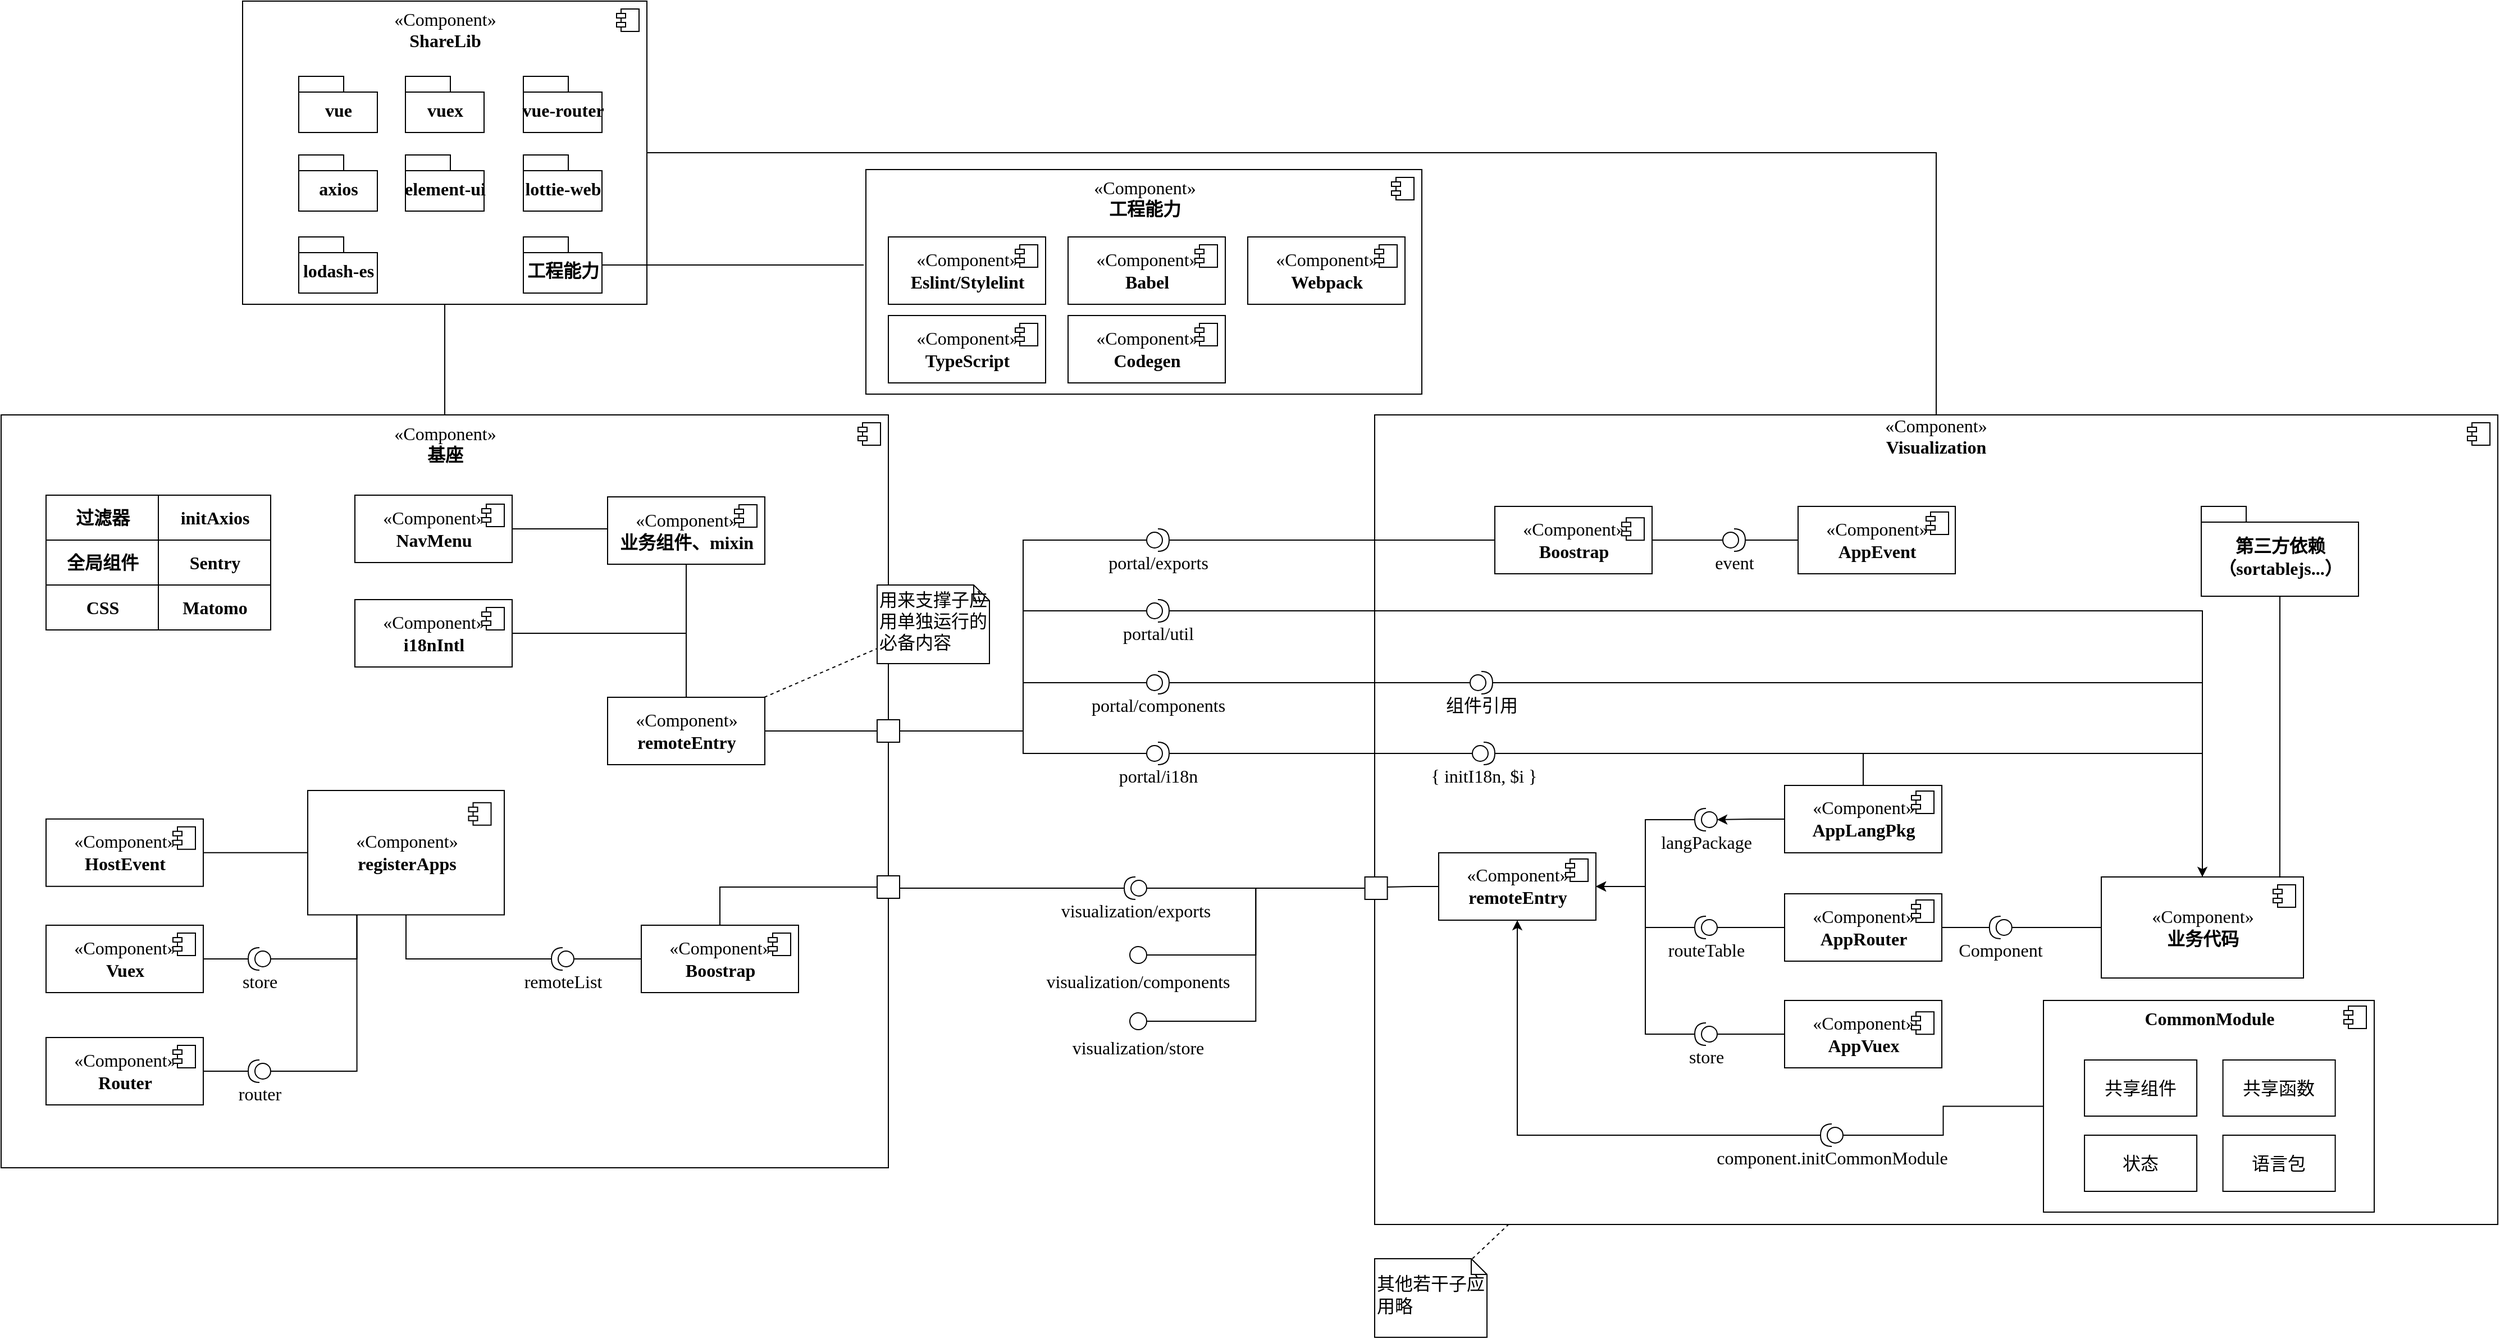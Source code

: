 <mxfile version="21.0.6" type="device"><diagram id="CX-kAmB0zcXmTXvZoOpx" name="组件图"><mxGraphModel dx="2065" dy="1940" grid="1" gridSize="10" guides="1" tooltips="1" connect="1" arrows="1" fold="1" page="1" pageScale="1" pageWidth="827" pageHeight="1169" math="0" shadow="0"><root><mxCell id="P0ja4m1GKOgg7Rop0Mvm-0"/><mxCell id="P0ja4m1GKOgg7Rop0Mvm-1" parent="P0ja4m1GKOgg7Rop0Mvm-0"/><mxCell id="P0ja4m1GKOgg7Rop0Mvm-221" style="edgeStyle=orthogonalEdgeStyle;rounded=0;orthogonalLoop=1;jettySize=auto;html=1;entryX=0;entryY=0.5;entryDx=0;entryDy=0;entryPerimeter=0;endArrow=none;endFill=0;fontSize=16;startArrow=none;fontFamily=PingFang SC;" parent="P0ja4m1GKOgg7Rop0Mvm-1" source="P0ja4m1GKOgg7Rop0Mvm-274" target="P0ja4m1GKOgg7Rop0Mvm-197" edge="1"><mxGeometry relative="1" as="geometry"><mxPoint x="369" y="350" as="sourcePoint"/></mxGeometry></mxCell><mxCell id="P0ja4m1GKOgg7Rop0Mvm-24" value="«Component»&lt;br style=&quot;font-size: 16px;&quot;&gt;&lt;b style=&quot;font-size: 16px;&quot;&gt;Visualization&lt;/b&gt;" style="align=center;overflow=fill;html=1;fontFamily=PingFang SC;fontSize=16;fontColor=#000000;strokeColor=#000000;fillColor=#ffffff;" parent="P0ja4m1GKOgg7Rop0Mvm-1" vertex="1"><mxGeometry x="473" y="-71.5" width="1000.043" height="721" as="geometry"/></mxCell><mxCell id="P0ja4m1GKOgg7Rop0Mvm-25" value="" style="shape=component;jettyWidth=8;jettyHeight=4;fontSize=16;fontFamily=PingFang SC;" parent="P0ja4m1GKOgg7Rop0Mvm-24" vertex="1"><mxGeometry x="1" width="20" height="20" relative="1" as="geometry"><mxPoint x="-27" y="7" as="offset"/></mxGeometry></mxCell><mxCell id="P0ja4m1GKOgg7Rop0Mvm-51" value="«Component»&lt;br style=&quot;font-size: 16px;&quot;&gt;&lt;b style=&quot;font-size: 16px;&quot;&gt;AppEvent&lt;/b&gt;" style="html=1;fontSize=16;fontFamily=PingFang SC;" parent="P0ja4m1GKOgg7Rop0Mvm-24" vertex="1"><mxGeometry x="377" y="81.49" width="140" height="60" as="geometry"/></mxCell><mxCell id="P0ja4m1GKOgg7Rop0Mvm-52" value="" style="shape=component;jettyWidth=8;jettyHeight=4;fontSize=16;fontFamily=PingFang SC;" parent="P0ja4m1GKOgg7Rop0Mvm-51" vertex="1"><mxGeometry x="1" width="20" height="20" relative="1" as="geometry"><mxPoint x="-26" y="5" as="offset"/></mxGeometry></mxCell><mxCell id="P0ja4m1GKOgg7Rop0Mvm-154" style="edgeStyle=orthogonalEdgeStyle;rounded=0;orthogonalLoop=1;jettySize=auto;html=1;endArrow=none;endFill=0;fontSize=16;fontFamily=PingFang SC;" parent="P0ja4m1GKOgg7Rop0Mvm-24" source="P0ja4m1GKOgg7Rop0Mvm-62" target="P0ja4m1GKOgg7Rop0Mvm-152" edge="1"><mxGeometry relative="1" as="geometry"/></mxCell><mxCell id="fyW6FbxkXhklxL_48_FK-2" style="edgeStyle=orthogonalEdgeStyle;rounded=0;orthogonalLoop=1;jettySize=auto;html=1;entryX=0;entryY=0.5;entryDx=0;entryDy=0;endArrow=none;endFill=0;fontSize=16;fontFamily=PingFang SC;" parent="P0ja4m1GKOgg7Rop0Mvm-24" source="fyW6FbxkXhklxL_48_FK-3" target="P0ja4m1GKOgg7Rop0Mvm-146" edge="1"><mxGeometry relative="1" as="geometry"/></mxCell><mxCell id="P0ja4m1GKOgg7Rop0Mvm-62" value="«Component»&lt;br style=&quot;font-size: 16px;&quot;&gt;&lt;b style=&quot;font-size: 16px;&quot;&gt;AppRouter&lt;/b&gt;" style="html=1;fontSize=16;fontFamily=PingFang SC;" parent="P0ja4m1GKOgg7Rop0Mvm-24" vertex="1"><mxGeometry x="365" y="426.496" width="140" height="60" as="geometry"/></mxCell><mxCell id="P0ja4m1GKOgg7Rop0Mvm-63" value="" style="shape=component;jettyWidth=8;jettyHeight=4;fontSize=16;fontFamily=PingFang SC;" parent="P0ja4m1GKOgg7Rop0Mvm-62" vertex="1"><mxGeometry x="1" width="20" height="20" relative="1" as="geometry"><mxPoint x="-27" y="5.551" as="offset"/></mxGeometry></mxCell><mxCell id="P0ja4m1GKOgg7Rop0Mvm-156" style="edgeStyle=orthogonalEdgeStyle;rounded=0;orthogonalLoop=1;jettySize=auto;html=1;entryX=0;entryY=0.5;entryDx=0;entryDy=0;entryPerimeter=0;endArrow=none;endFill=0;fontSize=16;fontFamily=PingFang SC;" parent="P0ja4m1GKOgg7Rop0Mvm-24" source="P0ja4m1GKOgg7Rop0Mvm-67" target="P0ja4m1GKOgg7Rop0Mvm-155" edge="1"><mxGeometry relative="1" as="geometry"/></mxCell><mxCell id="P0ja4m1GKOgg7Rop0Mvm-67" value="«Component»&lt;br style=&quot;font-size: 16px;&quot;&gt;&lt;b style=&quot;font-size: 16px;&quot;&gt;AppVuex&lt;/b&gt;" style="html=1;fontSize=16;fontFamily=PingFang SC;" parent="P0ja4m1GKOgg7Rop0Mvm-24" vertex="1"><mxGeometry x="365" y="521.495" width="140" height="60" as="geometry"/></mxCell><mxCell id="P0ja4m1GKOgg7Rop0Mvm-68" value="" style="shape=component;jettyWidth=8;jettyHeight=4;fontSize=16;fontFamily=PingFang SC;" parent="P0ja4m1GKOgg7Rop0Mvm-67" vertex="1"><mxGeometry x="1" width="20" height="20" relative="1" as="geometry"><mxPoint x="-27" y="10.17" as="offset"/></mxGeometry></mxCell><mxCell id="LH1Y_GJgRQEV2FbjIoKq-13" style="edgeStyle=orthogonalEdgeStyle;rounded=0;orthogonalLoop=1;jettySize=auto;html=1;entryX=0;entryY=0.5;entryDx=0;entryDy=0;entryPerimeter=0;" edge="1" parent="P0ja4m1GKOgg7Rop0Mvm-24" source="P0ja4m1GKOgg7Rop0Mvm-72" target="LH1Y_GJgRQEV2FbjIoKq-12"><mxGeometry relative="1" as="geometry"/></mxCell><mxCell id="P0ja4m1GKOgg7Rop0Mvm-72" value="«Component»&lt;br style=&quot;font-size: 16px;&quot;&gt;&lt;b style=&quot;font-size: 16px;&quot;&gt;AppLangPkg&lt;/b&gt;" style="html=1;fontSize=16;fontFamily=PingFang SC;" parent="P0ja4m1GKOgg7Rop0Mvm-24" vertex="1"><mxGeometry x="365" y="329.995" width="140" height="60" as="geometry"/></mxCell><mxCell id="P0ja4m1GKOgg7Rop0Mvm-73" value="" style="shape=component;jettyWidth=8;jettyHeight=4;fontSize=16;fontFamily=PingFang SC;" parent="P0ja4m1GKOgg7Rop0Mvm-72" vertex="1"><mxGeometry x="1" width="20" height="20" relative="1" as="geometry"><mxPoint x="-27" y="5" as="offset"/></mxGeometry></mxCell><mxCell id="P0ja4m1GKOgg7Rop0Mvm-183" style="edgeStyle=orthogonalEdgeStyle;rounded=0;orthogonalLoop=1;jettySize=auto;html=1;entryX=0;entryY=0.5;entryDx=0;entryDy=0;entryPerimeter=0;endArrow=none;endFill=0;exitX=1;exitY=0.5;exitDx=0;exitDy=0;fontSize=16;fontFamily=PingFang SC;" parent="P0ja4m1GKOgg7Rop0Mvm-24" source="uTpkXc_pbzOPR-OZeIzC-1" target="P0ja4m1GKOgg7Rop0Mvm-181" edge="1"><mxGeometry relative="1" as="geometry"><mxPoint x="11" y="280" as="sourcePoint"/></mxGeometry></mxCell><mxCell id="P0ja4m1GKOgg7Rop0Mvm-146" value="«Component»&lt;br style=&quot;font-size: 16px;&quot;&gt;&lt;b style=&quot;font-size: 16px;&quot;&gt;业务代码&lt;/b&gt;" style="html=1;fontSize=16;fontFamily=PingFang SC;" parent="P0ja4m1GKOgg7Rop0Mvm-24" vertex="1"><mxGeometry x="647" y="411.5" width="180" height="90" as="geometry"/></mxCell><mxCell id="P0ja4m1GKOgg7Rop0Mvm-147" value="" style="shape=component;jettyWidth=8;jettyHeight=4;fontSize=16;fontFamily=PingFang SC;" parent="P0ja4m1GKOgg7Rop0Mvm-146" vertex="1"><mxGeometry x="1" width="20" height="20" relative="1" as="geometry"><mxPoint x="-27" y="7" as="offset"/></mxGeometry></mxCell><mxCell id="P0ja4m1GKOgg7Rop0Mvm-153" style="edgeStyle=orthogonalEdgeStyle;rounded=0;orthogonalLoop=1;jettySize=auto;html=1;endArrow=none;endFill=0;fontSize=16;fontFamily=PingFang SC;" parent="P0ja4m1GKOgg7Rop0Mvm-24" source="P0ja4m1GKOgg7Rop0Mvm-152" target="P0ja4m1GKOgg7Rop0Mvm-318" edge="1"><mxGeometry relative="1" as="geometry"/></mxCell><mxCell id="P0ja4m1GKOgg7Rop0Mvm-152" value="routeTable" style="shape=providedRequiredInterface;html=1;verticalLabelPosition=bottom;direction=west;fontSize=16;fontFamily=PingFang SC;" parent="P0ja4m1GKOgg7Rop0Mvm-24" vertex="1"><mxGeometry x="285" y="446.5" width="20" height="20" as="geometry"/></mxCell><mxCell id="P0ja4m1GKOgg7Rop0Mvm-157" style="edgeStyle=orthogonalEdgeStyle;rounded=0;orthogonalLoop=1;jettySize=auto;html=1;entryX=1;entryY=0.5;entryDx=0;entryDy=0;endArrow=classic;endFill=1;exitX=1;exitY=0.5;exitDx=0;exitDy=0;exitPerimeter=0;fontSize=16;fontFamily=PingFang SC;" parent="P0ja4m1GKOgg7Rop0Mvm-24" source="P0ja4m1GKOgg7Rop0Mvm-155" target="P0ja4m1GKOgg7Rop0Mvm-318" edge="1"><mxGeometry relative="1" as="geometry"/></mxCell><mxCell id="P0ja4m1GKOgg7Rop0Mvm-155" value="store" style="shape=providedRequiredInterface;html=1;verticalLabelPosition=bottom;direction=west;fontSize=16;fontFamily=PingFang SC;" parent="P0ja4m1GKOgg7Rop0Mvm-24" vertex="1"><mxGeometry x="285" y="541.5" width="20" height="20" as="geometry"/></mxCell><mxCell id="P0ja4m1GKOgg7Rop0Mvm-161" style="edgeStyle=orthogonalEdgeStyle;rounded=0;orthogonalLoop=1;jettySize=auto;html=1;entryX=0.5;entryY=0;entryDx=0;entryDy=0;endArrow=none;endFill=0;fontSize=16;fontFamily=PingFang SC;" parent="P0ja4m1GKOgg7Rop0Mvm-24" source="P0ja4m1GKOgg7Rop0Mvm-180" target="P0ja4m1GKOgg7Rop0Mvm-146" edge="1"><mxGeometry relative="1" as="geometry"><mxPoint x="560" y="450" as="targetPoint"/><mxPoint x="620" y="300.98" as="sourcePoint"/></mxGeometry></mxCell><mxCell id="P0ja4m1GKOgg7Rop0Mvm-164" style="edgeStyle=orthogonalEdgeStyle;rounded=0;orthogonalLoop=1;jettySize=auto;html=1;entryX=0.883;entryY=0.007;entryDx=0;entryDy=0;entryPerimeter=0;endArrow=none;endFill=0;fontSize=16;fontFamily=PingFang SC;" parent="P0ja4m1GKOgg7Rop0Mvm-24" source="P0ja4m1GKOgg7Rop0Mvm-162" target="P0ja4m1GKOgg7Rop0Mvm-146" edge="1"><mxGeometry relative="1" as="geometry"/></mxCell><mxCell id="P0ja4m1GKOgg7Rop0Mvm-162" value="第三方依赖&lt;br style=&quot;font-size: 16px;&quot;&gt;（sortablejs...）" style="shape=folder;fontStyle=1;spacingTop=10;tabWidth=40;tabHeight=14;tabPosition=left;html=1;fontSize=16;fontFamily=PingFang SC;" parent="P0ja4m1GKOgg7Rop0Mvm-24" vertex="1"><mxGeometry x="736" y="81.49" width="140" height="80" as="geometry"/></mxCell><mxCell id="P0ja4m1GKOgg7Rop0Mvm-168" style="edgeStyle=orthogonalEdgeStyle;rounded=0;orthogonalLoop=1;jettySize=auto;html=1;endArrow=none;endFill=0;fontSize=16;fontFamily=PingFang SC;" parent="P0ja4m1GKOgg7Rop0Mvm-24" source="P0ja4m1GKOgg7Rop0Mvm-165" target="P0ja4m1GKOgg7Rop0Mvm-146" edge="1"><mxGeometry relative="1" as="geometry"/></mxCell><mxCell id="P0ja4m1GKOgg7Rop0Mvm-165" value="组件引用" style="shape=providedRequiredInterface;html=1;verticalLabelPosition=bottom;fontSize=16;fontFamily=PingFang SC;" parent="P0ja4m1GKOgg7Rop0Mvm-24" vertex="1"><mxGeometry x="85" y="228.5" width="20" height="20" as="geometry"/></mxCell><mxCell id="P0ja4m1GKOgg7Rop0Mvm-186" value="" style="edgeStyle=orthogonalEdgeStyle;rounded=0;orthogonalLoop=1;jettySize=auto;html=1;endArrow=none;endFill=0;fontSize=16;fontFamily=PingFang SC;" parent="P0ja4m1GKOgg7Rop0Mvm-24" source="P0ja4m1GKOgg7Rop0Mvm-180" target="P0ja4m1GKOgg7Rop0Mvm-72" edge="1"><mxGeometry relative="1" as="geometry"/></mxCell><mxCell id="P0ja4m1GKOgg7Rop0Mvm-180" value="{ initI18n, $i }" style="shape=providedRequiredInterface;html=1;verticalLabelPosition=bottom;fontSize=16;fontFamily=PingFang SC;" parent="P0ja4m1GKOgg7Rop0Mvm-24" vertex="1"><mxGeometry x="87" y="291.5" width="20" height="20" as="geometry"/></mxCell><mxCell id="P0ja4m1GKOgg7Rop0Mvm-184" value="" style="edgeStyle=orthogonalEdgeStyle;rounded=0;orthogonalLoop=1;jettySize=auto;html=1;endArrow=none;endFill=0;fontSize=16;fontFamily=PingFang SC;" parent="P0ja4m1GKOgg7Rop0Mvm-24" source="P0ja4m1GKOgg7Rop0Mvm-181" target="P0ja4m1GKOgg7Rop0Mvm-51" edge="1"><mxGeometry relative="1" as="geometry"/></mxCell><mxCell id="P0ja4m1GKOgg7Rop0Mvm-181" value="event" style="shape=providedRequiredInterface;html=1;verticalLabelPosition=bottom;fontSize=16;fontFamily=PingFang SC;" parent="P0ja4m1GKOgg7Rop0Mvm-24" vertex="1"><mxGeometry x="310" y="101.49" width="20" height="20" as="geometry"/></mxCell><mxCell id="P0ja4m1GKOgg7Rop0Mvm-274" value="" style="strokeColor=inherit;fillColor=inherit;gradientColor=inherit;shape=rect;points=[[0,0.5,0]];html=1;resizable=1;align=right;verticalAlign=bottom;labelPosition=left;verticalLabelPosition=top;labelBackgroundColor=none;fontSize=16;paart=1;fontFamily=PingFang SC;" parent="P0ja4m1GKOgg7Rop0Mvm-24" vertex="1"><mxGeometry x="-8.696" y="411.5" width="20" height="20" as="geometry"/></mxCell><mxCell id="P0ja4m1GKOgg7Rop0Mvm-322" style="edgeStyle=orthogonalEdgeStyle;rounded=0;orthogonalLoop=1;jettySize=auto;html=1;entryX=0.985;entryY=0.45;entryDx=0;entryDy=0;entryPerimeter=0;endArrow=none;endFill=0;fontSize=16;fontFamily=PingFang SC;" parent="P0ja4m1GKOgg7Rop0Mvm-24" source="P0ja4m1GKOgg7Rop0Mvm-318" target="P0ja4m1GKOgg7Rop0Mvm-274" edge="1"><mxGeometry relative="1" as="geometry"><mxPoint x="80" y="532" as="targetPoint"/></mxGeometry></mxCell><mxCell id="P0ja4m1GKOgg7Rop0Mvm-318" value="«Component»&lt;br style=&quot;font-size: 16px;&quot;&gt;&lt;b&gt;remoteEntry&lt;/b&gt;" style="html=1;fontSize=16;fontFamily=PingFang SC;" parent="P0ja4m1GKOgg7Rop0Mvm-24" vertex="1"><mxGeometry x="57" y="389.996" width="140" height="60" as="geometry"/></mxCell><mxCell id="P0ja4m1GKOgg7Rop0Mvm-319" value="" style="shape=component;jettyWidth=8;jettyHeight=4;fontSize=16;fontFamily=PingFang SC;" parent="P0ja4m1GKOgg7Rop0Mvm-318" vertex="1"><mxGeometry x="1" width="20" height="20" relative="1" as="geometry"><mxPoint x="-27" y="5.551" as="offset"/></mxGeometry></mxCell><mxCell id="P0ja4m1GKOgg7Rop0Mvm-336" value="&lt;b style=&quot;font-size: 16px;&quot;&gt;CommonModule&lt;/b&gt;" style="html=1;fontSize=16;fontFamily=PingFang SC;verticalAlign=top;" parent="P0ja4m1GKOgg7Rop0Mvm-24" vertex="1"><mxGeometry x="595.5" y="521.49" width="294.5" height="188.51" as="geometry"/></mxCell><mxCell id="P0ja4m1GKOgg7Rop0Mvm-337" value="" style="shape=component;jettyWidth=8;jettyHeight=4;fontSize=16;fontFamily=PingFang SC;" parent="P0ja4m1GKOgg7Rop0Mvm-336" vertex="1"><mxGeometry x="1" width="20" height="20" relative="1" as="geometry"><mxPoint x="-27" y="5" as="offset"/></mxGeometry></mxCell><mxCell id="LH1Y_GJgRQEV2FbjIoKq-17" value="共享组件" style="rounded=0;whiteSpace=wrap;html=1;fontSize=16;fontFamily=PingFang SC;" vertex="1" parent="P0ja4m1GKOgg7Rop0Mvm-336"><mxGeometry x="36.537" y="53.01" width="100" height="50" as="geometry"/></mxCell><mxCell id="LH1Y_GJgRQEV2FbjIoKq-18" value="共享函数" style="rounded=0;whiteSpace=wrap;html=1;fontSize=16;fontFamily=PingFang SC;" vertex="1" parent="P0ja4m1GKOgg7Rop0Mvm-336"><mxGeometry x="159.796" y="53.01" width="100" height="50" as="geometry"/></mxCell><mxCell id="LH1Y_GJgRQEV2FbjIoKq-19" value="语言包" style="rounded=0;whiteSpace=wrap;html=1;fontSize=16;fontFamily=PingFang SC;" vertex="1" parent="P0ja4m1GKOgg7Rop0Mvm-336"><mxGeometry x="159.796" y="120.01" width="100" height="50" as="geometry"/></mxCell><mxCell id="LH1Y_GJgRQEV2FbjIoKq-20" value="状态" style="rounded=0;whiteSpace=wrap;html=1;fontSize=16;fontFamily=PingFang SC;" vertex="1" parent="P0ja4m1GKOgg7Rop0Mvm-336"><mxGeometry x="36.537" y="120.01" width="100" height="50" as="geometry"/></mxCell><mxCell id="LH1Y_GJgRQEV2FbjIoKq-3" style="edgeStyle=orthogonalEdgeStyle;rounded=0;orthogonalLoop=1;jettySize=auto;html=1;endArrow=classic;endFill=1;" edge="1" parent="P0ja4m1GKOgg7Rop0Mvm-24" source="P0ja4m1GKOgg7Rop0Mvm-339" target="P0ja4m1GKOgg7Rop0Mvm-318"><mxGeometry relative="1" as="geometry"/></mxCell><mxCell id="P0ja4m1GKOgg7Rop0Mvm-339" value="component.initCommonModule" style="shape=providedRequiredInterface;html=1;verticalLabelPosition=bottom;direction=west;fontSize=16;fontFamily=PingFang SC;" parent="P0ja4m1GKOgg7Rop0Mvm-24" vertex="1"><mxGeometry x="397" y="631.49" width="20" height="20" as="geometry"/></mxCell><mxCell id="P0ja4m1GKOgg7Rop0Mvm-340" style="edgeStyle=orthogonalEdgeStyle;rounded=0;orthogonalLoop=1;jettySize=auto;html=1;entryX=0;entryY=0.5;entryDx=0;entryDy=0;endArrow=none;endFill=0;exitX=0;exitY=0.5;exitDx=0;exitDy=0;entryPerimeter=0;fontSize=16;fontFamily=PingFang SC;" parent="P0ja4m1GKOgg7Rop0Mvm-24" source="P0ja4m1GKOgg7Rop0Mvm-336" target="P0ja4m1GKOgg7Rop0Mvm-339" edge="1"><mxGeometry relative="1" as="geometry"><mxPoint x="1127" y="544.505" as="sourcePoint"/><mxPoint x="1047" y="891.9" as="targetPoint"/></mxGeometry></mxCell><mxCell id="uTpkXc_pbzOPR-OZeIzC-1" value="«Component»&lt;br style=&quot;font-size: 16px;&quot;&gt;&lt;b style=&quot;font-size: 16px;&quot;&gt;Boostrap&lt;/b&gt;" style="html=1;fontSize=16;fontFamily=PingFang SC;" parent="P0ja4m1GKOgg7Rop0Mvm-24" vertex="1"><mxGeometry x="107" y="81.495" width="140" height="60" as="geometry"/></mxCell><mxCell id="uTpkXc_pbzOPR-OZeIzC-2" value="" style="shape=component;jettyWidth=8;jettyHeight=4;fontSize=16;fontFamily=PingFang SC;" parent="uTpkXc_pbzOPR-OZeIzC-1" vertex="1"><mxGeometry x="1" width="20" height="20" relative="1" as="geometry"><mxPoint x="-27" y="10.17" as="offset"/></mxGeometry></mxCell><mxCell id="fyW6FbxkXhklxL_48_FK-5" style="edgeStyle=orthogonalEdgeStyle;rounded=0;orthogonalLoop=1;jettySize=auto;html=1;endArrow=none;endFill=0;fontSize=16;fontFamily=PingFang SC;" parent="P0ja4m1GKOgg7Rop0Mvm-24" source="fyW6FbxkXhklxL_48_FK-3" target="P0ja4m1GKOgg7Rop0Mvm-62" edge="1"><mxGeometry relative="1" as="geometry"/></mxCell><mxCell id="fyW6FbxkXhklxL_48_FK-3" value="Component" style="shape=providedRequiredInterface;html=1;verticalLabelPosition=bottom;direction=west;fontSize=16;fontFamily=PingFang SC;" parent="P0ja4m1GKOgg7Rop0Mvm-24" vertex="1"><mxGeometry x="547.38" y="446.5" width="20" height="20" as="geometry"/></mxCell><mxCell id="LH1Y_GJgRQEV2FbjIoKq-16" style="edgeStyle=orthogonalEdgeStyle;rounded=0;orthogonalLoop=1;jettySize=auto;html=1;entryX=1;entryY=0.5;entryDx=0;entryDy=0;" edge="1" parent="P0ja4m1GKOgg7Rop0Mvm-24" source="LH1Y_GJgRQEV2FbjIoKq-12" target="P0ja4m1GKOgg7Rop0Mvm-318"><mxGeometry relative="1" as="geometry"/></mxCell><mxCell id="LH1Y_GJgRQEV2FbjIoKq-12" value="langPackage" style="shape=providedRequiredInterface;html=1;verticalLabelPosition=bottom;direction=west;fontSize=16;fontFamily=PingFang SC;" vertex="1" parent="P0ja4m1GKOgg7Rop0Mvm-24"><mxGeometry x="285" y="350.5" width="20" height="20" as="geometry"/></mxCell><mxCell id="P0ja4m1GKOgg7Rop0Mvm-138" style="edgeStyle=orthogonalEdgeStyle;rounded=0;orthogonalLoop=1;jettySize=auto;html=1;entryX=0;entryY=0.5;entryDx=0;entryDy=0;entryPerimeter=0;endArrow=none;endFill=0;fontSize=16;startArrow=none;fontFamily=PingFang SC;" parent="P0ja4m1GKOgg7Rop0Mvm-1" source="P0ja4m1GKOgg7Rop0Mvm-215" target="P0ja4m1GKOgg7Rop0Mvm-137" edge="1"><mxGeometry relative="1" as="geometry"><mxPoint x="130.0" y="209.5" as="sourcePoint"/></mxGeometry></mxCell><mxCell id="P0ja4m1GKOgg7Rop0Mvm-132" value="«Component»&lt;br style=&quot;font-size: 16px;&quot;&gt;&lt;b style=&quot;font-size: 16px;&quot;&gt;基座&lt;/b&gt;" style="html=1;verticalAlign=top;fontSize=16;fontFamily=PingFang SC;" parent="P0ja4m1GKOgg7Rop0Mvm-1" vertex="1"><mxGeometry x="-750" y="-71.5" width="790.004" height="670.5" as="geometry"/></mxCell><mxCell id="P0ja4m1GKOgg7Rop0Mvm-133" value="" style="shape=component;jettyWidth=8;jettyHeight=4;fontSize=16;fontFamily=PingFang SC;" parent="P0ja4m1GKOgg7Rop0Mvm-132" vertex="1"><mxGeometry x="1" width="20" height="20" relative="1" as="geometry"><mxPoint x="-27" y="7" as="offset"/></mxGeometry></mxCell><mxCell id="_i9oU_zUnFVyXfJFAMEZ-109" style="edgeStyle=orthogonalEdgeStyle;rounded=0;orthogonalLoop=1;jettySize=auto;html=1;endArrow=none;endFill=0;entryX=0.5;entryY=0;entryDx=0;entryDy=0;fontSize=16;fontFamily=PingFang SC;" parent="P0ja4m1GKOgg7Rop0Mvm-132" source="P0ja4m1GKOgg7Rop0Mvm-200" target="_i9oU_zUnFVyXfJFAMEZ-81" edge="1"><mxGeometry relative="1" as="geometry"/></mxCell><mxCell id="P0ja4m1GKOgg7Rop0Mvm-200" value="«Component»&lt;br style=&quot;font-size: 16px;&quot;&gt;&lt;b style=&quot;font-size: 16px;&quot;&gt;i18nIntl&lt;/b&gt;" style="html=1;fontFamily=PingFang SC;fontSize=16;fontColor=#000000;align=center;strokeColor=#000000;fillColor=#ffffff;" parent="P0ja4m1GKOgg7Rop0Mvm-132" vertex="1"><mxGeometry x="315" y="164.5" width="140" height="60" as="geometry"/></mxCell><mxCell id="_i9oU_zUnFVyXfJFAMEZ-110" style="edgeStyle=orthogonalEdgeStyle;rounded=0;orthogonalLoop=1;jettySize=auto;html=1;endArrow=none;endFill=0;entryX=0.5;entryY=0;entryDx=0;entryDy=0;fontSize=16;fontFamily=PingFang SC;" parent="P0ja4m1GKOgg7Rop0Mvm-132" source="P0ja4m1GKOgg7Rop0Mvm-202" target="_i9oU_zUnFVyXfJFAMEZ-81" edge="1"><mxGeometry relative="1" as="geometry"/></mxCell><mxCell id="P0ja4m1GKOgg7Rop0Mvm-215" value="" style="strokeColor=inherit;fillColor=inherit;gradientColor=inherit;shape=rect;points=[[0,0.5,0]];html=1;resizable=1;align=right;verticalAlign=bottom;labelPosition=left;verticalLabelPosition=top;labelBackgroundColor=none;fontSize=16;paart=1;fontFamily=PingFang SC;" parent="P0ja4m1GKOgg7Rop0Mvm-132" vertex="1"><mxGeometry x="780.004" y="271.5" width="20" height="20" as="geometry"/></mxCell><mxCell id="_i9oU_zUnFVyXfJFAMEZ-81" value="«Component»&lt;br style=&quot;font-size: 16px;&quot;&gt;&lt;b style=&quot;font-size: 16px;&quot;&gt;remoteEntry&lt;/b&gt;" style="html=1;fontSize=16;fontFamily=PingFang SC;" parent="P0ja4m1GKOgg7Rop0Mvm-132" vertex="1"><mxGeometry x="540" y="251.5" width="140" height="60" as="geometry"/></mxCell><mxCell id="_i9oU_zUnFVyXfJFAMEZ-85" style="edgeStyle=orthogonalEdgeStyle;rounded=0;orthogonalLoop=1;jettySize=auto;html=1;endArrow=none;endFill=0;fontSize=16;fontFamily=PingFang SC;" parent="P0ja4m1GKOgg7Rop0Mvm-132" source="_i9oU_zUnFVyXfJFAMEZ-81" target="P0ja4m1GKOgg7Rop0Mvm-215" edge="1"><mxGeometry relative="1" as="geometry"><mxPoint x="-70" y="210" as="sourcePoint"/><mxPoint x="710" y="281.5" as="targetPoint"/></mxGeometry></mxCell><mxCell id="uTpkXc_pbzOPR-OZeIzC-23" value="" style="shape=component;jettyWidth=8;jettyHeight=4;fontSize=16;fontFamily=PingFang SC;" parent="P0ja4m1GKOgg7Rop0Mvm-132" vertex="1"><mxGeometry x="428" y="171.5" width="20" height="20" as="geometry"><mxPoint x="-27" y="7" as="offset"/></mxGeometry></mxCell><mxCell id="uTpkXc_pbzOPR-OZeIzC-28" style="edgeStyle=orthogonalEdgeStyle;rounded=0;orthogonalLoop=1;jettySize=auto;html=1;endArrow=none;endFill=0;fontSize=16;fontFamily=PingFang SC;" parent="P0ja4m1GKOgg7Rop0Mvm-132" source="uTpkXc_pbzOPR-OZeIzC-26" target="_i9oU_zUnFVyXfJFAMEZ-81" edge="1"><mxGeometry relative="1" as="geometry"/></mxCell><mxCell id="uTpkXc_pbzOPR-OZeIzC-26" value="«Component»&lt;br style=&quot;font-size: 16px;&quot;&gt;&lt;b style=&quot;font-size: 16px;&quot;&gt;业务组件、mixin&lt;/b&gt;" style="html=1;verticalAlign=middle;fontSize=16;fontFamily=PingFang SC;" parent="P0ja4m1GKOgg7Rop0Mvm-132" vertex="1"><mxGeometry x="540" y="73" width="140" height="60" as="geometry"/></mxCell><mxCell id="uTpkXc_pbzOPR-OZeIzC-27" value="" style="shape=component;jettyWidth=8;jettyHeight=4;fontSize=16;fontFamily=PingFang SC;" parent="uTpkXc_pbzOPR-OZeIzC-26" vertex="1"><mxGeometry x="1" width="20" height="20" relative="1" as="geometry"><mxPoint x="-27" y="7" as="offset"/></mxGeometry></mxCell><mxCell id="nSzVaqNJ8Q3Y4NfpalM6-5" value="" style="group;fontFamily=PingFang SC;fontSize=16;" parent="P0ja4m1GKOgg7Rop0Mvm-132" vertex="1" connectable="0"><mxGeometry x="315" y="71.5" width="140" height="60" as="geometry"/></mxCell><mxCell id="P0ja4m1GKOgg7Rop0Mvm-202" value="«Component»&lt;br style=&quot;font-size: 16px;&quot;&gt;&lt;b style=&quot;font-size: 16px;&quot;&gt;NavMenu&lt;/b&gt;" style="html=1;fontSize=16;fontFamily=PingFang SC;" parent="nSzVaqNJ8Q3Y4NfpalM6-5" vertex="1"><mxGeometry width="140" height="60" as="geometry"/></mxCell><mxCell id="uTpkXc_pbzOPR-OZeIzC-22" value="" style="shape=component;jettyWidth=8;jettyHeight=4;fontSize=16;fontFamily=PingFang SC;" parent="nSzVaqNJ8Q3Y4NfpalM6-5" vertex="1"><mxGeometry x="113" y="8" width="20" height="20" as="geometry"><mxPoint x="-27" y="7" as="offset"/></mxGeometry></mxCell><mxCell id="P0ja4m1GKOgg7Rop0Mvm-220" style="edgeStyle=orthogonalEdgeStyle;rounded=0;orthogonalLoop=1;jettySize=auto;html=1;endArrow=none;endFill=0;fontSize=16;fontFamily=PingFang SC;" parent="P0ja4m1GKOgg7Rop0Mvm-132" source="_i9oU_zUnFVyXfJFAMEZ-26" target="P0ja4m1GKOgg7Rop0Mvm-218" edge="1"><mxGeometry relative="1" as="geometry"/></mxCell><mxCell id="nSzVaqNJ8Q3Y4NfpalM6-7" style="edgeStyle=orthogonalEdgeStyle;rounded=0;orthogonalLoop=1;jettySize=auto;html=1;entryX=0;entryY=0.5;entryDx=0;entryDy=0;endArrow=none;endFill=0;fontFamily=PingFang SC;fontSize=16;" parent="P0ja4m1GKOgg7Rop0Mvm-132" source="P0ja4m1GKOgg7Rop0Mvm-326" target="P0ja4m1GKOgg7Rop0Mvm-218" edge="1"><mxGeometry relative="1" as="geometry"/></mxCell><mxCell id="P0ja4m1GKOgg7Rop0Mvm-326" value="«Component»&lt;br style=&quot;font-size: 16px;&quot;&gt;&lt;b style=&quot;font-size: 16px;&quot;&gt;HostEvent&lt;/b&gt;" style="html=1;fontSize=16;fontFamily=PingFang SC;" parent="P0ja4m1GKOgg7Rop0Mvm-132" vertex="1"><mxGeometry x="40" y="359.88" width="140" height="60" as="geometry"/></mxCell><mxCell id="P0ja4m1GKOgg7Rop0Mvm-327" value="" style="shape=component;jettyWidth=8;jettyHeight=4;fontSize=16;fontFamily=PingFang SC;" parent="P0ja4m1GKOgg7Rop0Mvm-326" vertex="1"><mxGeometry x="1" width="20" height="20" relative="1" as="geometry"><mxPoint x="-27" y="7" as="offset"/></mxGeometry></mxCell><mxCell id="_i9oU_zUnFVyXfJFAMEZ-7" style="edgeStyle=orthogonalEdgeStyle;rounded=0;orthogonalLoop=1;jettySize=auto;html=1;endArrow=none;endFill=0;fontSize=16;entryX=0;entryY=0.5;entryDx=0;entryDy=0;entryPerimeter=0;exitX=0.25;exitY=1;exitDx=0;exitDy=0;fontFamily=PingFang SC;" parent="P0ja4m1GKOgg7Rop0Mvm-132" source="P0ja4m1GKOgg7Rop0Mvm-218" target="_i9oU_zUnFVyXfJFAMEZ-6" edge="1"><mxGeometry relative="1" as="geometry"><mxPoint x="-260" y="383" as="sourcePoint"/><mxPoint x="-440" y="403" as="targetPoint"/></mxGeometry></mxCell><mxCell id="_i9oU_zUnFVyXfJFAMEZ-20" value="«Component»&lt;br style=&quot;font-size: 16px;&quot;&gt;&lt;b style=&quot;font-size: 16px;&quot;&gt;Boostrap&lt;/b&gt;" style="html=1;fontSize=16;fontFamily=PingFang SC;" parent="P0ja4m1GKOgg7Rop0Mvm-132" vertex="1"><mxGeometry x="570" y="454.5" width="140" height="60" as="geometry"/></mxCell><mxCell id="_i9oU_zUnFVyXfJFAMEZ-21" value="" style="shape=component;jettyWidth=8;jettyHeight=4;fontSize=16;fontFamily=PingFang SC;" parent="_i9oU_zUnFVyXfJFAMEZ-20" vertex="1"><mxGeometry x="1" width="20" height="20" relative="1" as="geometry"><mxPoint x="-27" y="7" as="offset"/></mxGeometry></mxCell><mxCell id="_i9oU_zUnFVyXfJFAMEZ-26" value="remoteList" style="shape=providedRequiredInterface;html=1;verticalLabelPosition=bottom;direction=west;fontSize=16;fontFamily=PingFang SC;" parent="P0ja4m1GKOgg7Rop0Mvm-132" vertex="1"><mxGeometry x="490" y="474.5" width="20" height="20" as="geometry"/></mxCell><mxCell id="_i9oU_zUnFVyXfJFAMEZ-27" style="edgeStyle=orthogonalEdgeStyle;rounded=0;orthogonalLoop=1;jettySize=auto;html=1;endArrow=none;endFill=0;fontSize=16;fontFamily=PingFang SC;" parent="P0ja4m1GKOgg7Rop0Mvm-132" source="_i9oU_zUnFVyXfJFAMEZ-20" target="_i9oU_zUnFVyXfJFAMEZ-26" edge="1"><mxGeometry relative="1" as="geometry"><mxPoint x="-210" y="413" as="sourcePoint"/><mxPoint x="-295" y="413" as="targetPoint"/></mxGeometry></mxCell><mxCell id="nSzVaqNJ8Q3Y4NfpalM6-6" value="" style="group;fontFamily=PingFang SC;fontSize=16;" parent="P0ja4m1GKOgg7Rop0Mvm-132" vertex="1" connectable="0"><mxGeometry x="273" y="334.5" width="175" height="110.75" as="geometry"/></mxCell><mxCell id="P0ja4m1GKOgg7Rop0Mvm-218" value="«Component»&lt;br style=&quot;font-size: 16px;&quot;&gt;&lt;b&gt;registerApps&lt;/b&gt;" style="html=1;fontSize=16;fontFamily=PingFang SC;" parent="nSzVaqNJ8Q3Y4NfpalM6-6" vertex="1"><mxGeometry width="175" height="110.75" as="geometry"/></mxCell><mxCell id="uTpkXc_pbzOPR-OZeIzC-21" value="" style="shape=component;jettyWidth=8;jettyHeight=4;fontSize=16;fontFamily=PingFang SC;" parent="nSzVaqNJ8Q3Y4NfpalM6-6" vertex="1"><mxGeometry x="143.25" y="10.92" width="20" height="20" as="geometry"><mxPoint x="-27" y="7" as="offset"/></mxGeometry></mxCell><mxCell id="_i9oU_zUnFVyXfJFAMEZ-86" value="" style="group;fontSize=16;fontFamily=PingFang SC;" parent="P0ja4m1GKOgg7Rop0Mvm-132" vertex="1" connectable="0"><mxGeometry x="40" y="454.5" width="200" height="60" as="geometry"/></mxCell><mxCell id="_i9oU_zUnFVyXfJFAMEZ-69" value="«Component»&lt;br style=&quot;font-size: 16px;&quot;&gt;&lt;b style=&quot;font-size: 16px;&quot;&gt;Vuex&lt;/b&gt;" style="html=1;fontSize=16;fontFamily=PingFang SC;" parent="_i9oU_zUnFVyXfJFAMEZ-86" vertex="1"><mxGeometry width="140" height="60" as="geometry"/></mxCell><mxCell id="_i9oU_zUnFVyXfJFAMEZ-70" value="" style="shape=component;jettyWidth=8;jettyHeight=4;fontSize=16;fontFamily=PingFang SC;" parent="_i9oU_zUnFVyXfJFAMEZ-69" vertex="1"><mxGeometry x="1" width="20" height="20" relative="1" as="geometry"><mxPoint x="-27" y="7" as="offset"/></mxGeometry></mxCell><mxCell id="_i9oU_zUnFVyXfJFAMEZ-72" value="store" style="shape=providedRequiredInterface;html=1;verticalLabelPosition=bottom;direction=west;fontSize=16;fontFamily=PingFang SC;" parent="_i9oU_zUnFVyXfJFAMEZ-86" vertex="1"><mxGeometry x="180" y="20" width="20" height="20" as="geometry"/></mxCell><mxCell id="_i9oU_zUnFVyXfJFAMEZ-71" style="edgeStyle=orthogonalEdgeStyle;rounded=0;orthogonalLoop=1;jettySize=auto;html=1;entryX=1;entryY=0.5;entryDx=0;entryDy=0;endArrow=none;endFill=0;fontSize=16;fontFamily=PingFang SC;" parent="_i9oU_zUnFVyXfJFAMEZ-86" source="_i9oU_zUnFVyXfJFAMEZ-72" target="_i9oU_zUnFVyXfJFAMEZ-69" edge="1"><mxGeometry relative="1" as="geometry"/></mxCell><mxCell id="_i9oU_zUnFVyXfJFAMEZ-87" value="" style="group;fontSize=16;fontFamily=PingFang SC;" parent="P0ja4m1GKOgg7Rop0Mvm-132" vertex="1" connectable="0"><mxGeometry x="40" y="554.5" width="200" height="60" as="geometry"/></mxCell><mxCell id="_i9oU_zUnFVyXfJFAMEZ-0" value="«Component»&lt;br style=&quot;font-size: 16px;&quot;&gt;&lt;b style=&quot;font-size: 16px;&quot;&gt;Router&lt;/b&gt;" style="html=1;fontSize=16;fontFamily=PingFang SC;" parent="_i9oU_zUnFVyXfJFAMEZ-87" vertex="1"><mxGeometry width="140" height="60" as="geometry"/></mxCell><mxCell id="_i9oU_zUnFVyXfJFAMEZ-1" value="" style="shape=component;jettyWidth=8;jettyHeight=4;fontSize=16;fontFamily=PingFang SC;" parent="_i9oU_zUnFVyXfJFAMEZ-0" vertex="1"><mxGeometry x="1" width="20" height="20" relative="1" as="geometry"><mxPoint x="-27" y="7" as="offset"/></mxGeometry></mxCell><mxCell id="_i9oU_zUnFVyXfJFAMEZ-6" value="router" style="shape=providedRequiredInterface;html=1;verticalLabelPosition=bottom;direction=west;fontSize=16;fontFamily=PingFang SC;" parent="_i9oU_zUnFVyXfJFAMEZ-87" vertex="1"><mxGeometry x="180" y="20" width="20" height="20" as="geometry"/></mxCell><mxCell id="_i9oU_zUnFVyXfJFAMEZ-5" style="edgeStyle=orthogonalEdgeStyle;rounded=0;orthogonalLoop=1;jettySize=auto;html=1;endArrow=none;endFill=0;fontSize=16;fontFamily=PingFang SC;" parent="_i9oU_zUnFVyXfJFAMEZ-87" source="_i9oU_zUnFVyXfJFAMEZ-6" target="_i9oU_zUnFVyXfJFAMEZ-0" edge="1"><mxGeometry relative="1" as="geometry"/></mxCell><mxCell id="nSzVaqNJ8Q3Y4NfpalM6-9" style="edgeStyle=orthogonalEdgeStyle;rounded=0;orthogonalLoop=1;jettySize=auto;html=1;entryX=0.25;entryY=1;entryDx=0;entryDy=0;endArrow=none;endFill=0;fontFamily=PingFang SC;fontSize=16;" parent="P0ja4m1GKOgg7Rop0Mvm-132" source="_i9oU_zUnFVyXfJFAMEZ-72" target="P0ja4m1GKOgg7Rop0Mvm-218" edge="1"><mxGeometry relative="1" as="geometry"/></mxCell><mxCell id="_i9oU_zUnFVyXfJFAMEZ-79" value="&lt;b style=&quot;font-size: 16px;&quot;&gt;过滤器&lt;/b&gt;" style="html=1;verticalAlign=middle;fontSize=16;fontFamily=PingFang SC;" parent="P0ja4m1GKOgg7Rop0Mvm-132" vertex="1"><mxGeometry x="40" y="71.5" width="100" height="40" as="geometry"/></mxCell><mxCell id="P0ja4m1GKOgg7Rop0Mvm-107" value="&lt;b style=&quot;font-size: 16px;&quot;&gt;全局组件&lt;/b&gt;" style="html=1;verticalAlign=middle;fontSize=16;fontFamily=PingFang SC;" parent="P0ja4m1GKOgg7Rop0Mvm-132" vertex="1"><mxGeometry x="40" y="111.5" width="100" height="40" as="geometry"/></mxCell><mxCell id="88ZOR_6z-h5jlWXxYAyo-15" value="&lt;b style=&quot;font-size: 16px;&quot;&gt;Sentry&lt;/b&gt;" style="html=1;fontSize=16;fontFamily=PingFang SC;" parent="P0ja4m1GKOgg7Rop0Mvm-132" vertex="1"><mxGeometry x="140" y="111.5" width="100" height="40" as="geometry"/></mxCell><mxCell id="P0ja4m1GKOgg7Rop0Mvm-346" value="&lt;b style=&quot;font-size: 16px;&quot;&gt;Matomo&lt;/b&gt;" style="html=1;verticalAlign=middle;fontSize=16;fontFamily=PingFang SC;" parent="P0ja4m1GKOgg7Rop0Mvm-132" vertex="1"><mxGeometry x="140" y="151.5" width="100" height="40" as="geometry"/></mxCell><mxCell id="_i9oU_zUnFVyXfJFAMEZ-28" value="CSS" style="html=1;fontSize=16;fontFamily=PingFang SC;fontStyle=1" parent="P0ja4m1GKOgg7Rop0Mvm-132" vertex="1"><mxGeometry x="40" y="151.5" width="100" height="40" as="geometry"/></mxCell><mxCell id="U4MLQMwE_INXQrKsp666-0" value="initAxios" style="html=1;fontSize=16;fontFamily=PingFang SC;fontStyle=1" parent="P0ja4m1GKOgg7Rop0Mvm-132" vertex="1"><mxGeometry x="140" y="71.5" width="100" height="40" as="geometry"/></mxCell><mxCell id="P0ja4m1GKOgg7Rop0Mvm-139" style="edgeStyle=orthogonalEdgeStyle;rounded=0;orthogonalLoop=1;jettySize=auto;html=1;endArrow=none;endFill=0;fontSize=16;fontFamily=PingFang SC;" parent="P0ja4m1GKOgg7Rop0Mvm-1" source="P0ja4m1GKOgg7Rop0Mvm-137" target="uTpkXc_pbzOPR-OZeIzC-1" edge="1"><mxGeometry relative="1" as="geometry"><mxPoint x="464.304" y="210.001" as="targetPoint"/></mxGeometry></mxCell><mxCell id="P0ja4m1GKOgg7Rop0Mvm-137" value="portal/exports" style="shape=providedRequiredInterface;html=1;verticalLabelPosition=bottom;fontSize=16;fontFamily=PingFang SC;" parent="P0ja4m1GKOgg7Rop0Mvm-1" vertex="1"><mxGeometry x="270" y="30" width="20" height="20" as="geometry"/></mxCell><mxCell id="P0ja4m1GKOgg7Rop0Mvm-197" value="visualization/exports" style="shape=providedRequiredInterface;html=1;verticalLabelPosition=bottom;direction=west;fontSize=16;fontFamily=PingFang SC;" parent="P0ja4m1GKOgg7Rop0Mvm-1" vertex="1"><mxGeometry x="250" y="340" width="20" height="20" as="geometry"/></mxCell><mxCell id="P0ja4m1GKOgg7Rop0Mvm-199" style="edgeStyle=orthogonalEdgeStyle;rounded=0;orthogonalLoop=1;jettySize=auto;html=1;exitX=1;exitY=0.5;exitDx=0;exitDy=0;exitPerimeter=0;entryX=0.95;entryY=0.55;entryDx=0;entryDy=0;entryPerimeter=0;endArrow=none;endFill=0;fontSize=16;fontFamily=PingFang SC;" parent="P0ja4m1GKOgg7Rop0Mvm-1" source="P0ja4m1GKOgg7Rop0Mvm-197" target="P0ja4m1GKOgg7Rop0Mvm-198" edge="1"><mxGeometry relative="1" as="geometry"><mxPoint x="190" y="350" as="sourcePoint"/><mxPoint x="40" y="350.75" as="targetPoint"/></mxGeometry></mxCell><mxCell id="P0ja4m1GKOgg7Rop0Mvm-210" value="«Component»&lt;br style=&quot;font-size: 16px;&quot;&gt;&lt;b style=&quot;font-size: 16px;&quot;&gt;工程能力&lt;/b&gt;" style="html=1;verticalAlign=top;fontSize=16;fontFamily=PingFang SC;" parent="P0ja4m1GKOgg7Rop0Mvm-1" vertex="1"><mxGeometry x="20" y="-290" width="495" height="200" as="geometry"/></mxCell><mxCell id="P0ja4m1GKOgg7Rop0Mvm-211" value="" style="shape=component;jettyWidth=8;jettyHeight=4;fontSize=16;fontFamily=PingFang SC;" parent="P0ja4m1GKOgg7Rop0Mvm-210" vertex="1"><mxGeometry x="1" width="20" height="20" relative="1" as="geometry"><mxPoint x="-27" y="7" as="offset"/></mxGeometry></mxCell><mxCell id="fyW6FbxkXhklxL_48_FK-13" value="«Component»&lt;br style=&quot;font-size: 16px;&quot;&gt;&lt;b style=&quot;font-size: 16px;&quot;&gt;Eslint/Stylelint&lt;/b&gt;" style="html=1;fontSize=16;fontFamily=PingFang SC;" parent="P0ja4m1GKOgg7Rop0Mvm-210" vertex="1"><mxGeometry x="20" y="60" width="140" height="60" as="geometry"/></mxCell><mxCell id="fyW6FbxkXhklxL_48_FK-14" value="" style="shape=component;jettyWidth=8;jettyHeight=4;fontSize=16;fontFamily=PingFang SC;" parent="fyW6FbxkXhklxL_48_FK-13" vertex="1"><mxGeometry x="1" width="20" height="20" relative="1" as="geometry"><mxPoint x="-27" y="7" as="offset"/></mxGeometry></mxCell><mxCell id="fyW6FbxkXhklxL_48_FK-15" value="«Component»&lt;br style=&quot;font-size: 16px;&quot;&gt;&lt;b style=&quot;font-size: 16px;&quot;&gt;Babel&lt;/b&gt;" style="html=1;fontSize=16;fontFamily=PingFang SC;" parent="P0ja4m1GKOgg7Rop0Mvm-210" vertex="1"><mxGeometry x="180" y="60" width="140" height="60" as="geometry"/></mxCell><mxCell id="fyW6FbxkXhklxL_48_FK-16" value="" style="shape=component;jettyWidth=8;jettyHeight=4;fontSize=16;fontFamily=PingFang SC;" parent="fyW6FbxkXhklxL_48_FK-15" vertex="1"><mxGeometry x="1" width="20" height="20" relative="1" as="geometry"><mxPoint x="-27" y="7" as="offset"/></mxGeometry></mxCell><mxCell id="fyW6FbxkXhklxL_48_FK-17" value="«Component»&lt;br style=&quot;font-size: 16px;&quot;&gt;&lt;b style=&quot;font-size: 16px;&quot;&gt;Codegen&lt;/b&gt;" style="html=1;fontSize=16;fontFamily=PingFang SC;" parent="P0ja4m1GKOgg7Rop0Mvm-210" vertex="1"><mxGeometry x="180" y="130" width="140" height="60" as="geometry"/></mxCell><mxCell id="fyW6FbxkXhklxL_48_FK-18" value="" style="shape=component;jettyWidth=8;jettyHeight=4;fontSize=16;fontFamily=PingFang SC;" parent="fyW6FbxkXhklxL_48_FK-17" vertex="1"><mxGeometry x="1" width="20" height="20" relative="1" as="geometry"><mxPoint x="-27" y="7" as="offset"/></mxGeometry></mxCell><mxCell id="fyW6FbxkXhklxL_48_FK-19" value="«Component»&lt;br style=&quot;font-size: 16px;&quot;&gt;&lt;b style=&quot;font-size: 16px;&quot;&gt;TypeScript&lt;/b&gt;" style="html=1;fontSize=16;fontFamily=PingFang SC;" parent="P0ja4m1GKOgg7Rop0Mvm-210" vertex="1"><mxGeometry x="20" y="130" width="140" height="60" as="geometry"/></mxCell><mxCell id="fyW6FbxkXhklxL_48_FK-20" value="" style="shape=component;jettyWidth=8;jettyHeight=4;fontSize=16;fontFamily=PingFang SC;" parent="fyW6FbxkXhklxL_48_FK-19" vertex="1"><mxGeometry x="1" width="20" height="20" relative="1" as="geometry"><mxPoint x="-27" y="7" as="offset"/></mxGeometry></mxCell><mxCell id="fyW6FbxkXhklxL_48_FK-21" value="«Component»&lt;br style=&quot;font-size: 16px;&quot;&gt;&lt;b style=&quot;font-size: 16px;&quot;&gt;Webpack&lt;/b&gt;" style="html=1;fontSize=16;fontFamily=PingFang SC;" parent="P0ja4m1GKOgg7Rop0Mvm-210" vertex="1"><mxGeometry x="340" y="60" width="140" height="60" as="geometry"/></mxCell><mxCell id="fyW6FbxkXhklxL_48_FK-22" value="" style="shape=component;jettyWidth=8;jettyHeight=4;fontSize=16;fontFamily=PingFang SC;" parent="fyW6FbxkXhklxL_48_FK-21" vertex="1"><mxGeometry x="1" width="20" height="20" relative="1" as="geometry"><mxPoint x="-27" y="7" as="offset"/></mxGeometry></mxCell><mxCell id="uTpkXc_pbzOPR-OZeIzC-16" style="edgeStyle=orthogonalEdgeStyle;rounded=0;orthogonalLoop=1;jettySize=auto;html=1;endArrow=none;endFill=0;fontSize=16;fontFamily=PingFang SC;" parent="P0ja4m1GKOgg7Rop0Mvm-1" source="_i9oU_zUnFVyXfJFAMEZ-74" target="P0ja4m1GKOgg7Rop0Mvm-132" edge="1"><mxGeometry relative="1" as="geometry"/></mxCell><mxCell id="uTpkXc_pbzOPR-OZeIzC-17" style="edgeStyle=orthogonalEdgeStyle;rounded=0;orthogonalLoop=1;jettySize=auto;html=1;endArrow=none;endFill=0;fontSize=16;fontFamily=PingFang SC;" parent="P0ja4m1GKOgg7Rop0Mvm-1" source="_i9oU_zUnFVyXfJFAMEZ-74" target="P0ja4m1GKOgg7Rop0Mvm-24" edge="1"><mxGeometry relative="1" as="geometry"/></mxCell><mxCell id="_i9oU_zUnFVyXfJFAMEZ-74" value="«Component»&lt;br style=&quot;font-size: 16px;&quot;&gt;&lt;b style=&quot;font-size: 16px;&quot;&gt;ShareLib&lt;/b&gt;" style="html=1;verticalAlign=top;fontSize=16;fontFamily=PingFang SC;" parent="P0ja4m1GKOgg7Rop0Mvm-1" vertex="1"><mxGeometry x="-535" y="-440" width="360" height="270" as="geometry"/></mxCell><mxCell id="_i9oU_zUnFVyXfJFAMEZ-75" value="" style="shape=component;jettyWidth=8;jettyHeight=4;fontSize=16;fontFamily=PingFang SC;" parent="_i9oU_zUnFVyXfJFAMEZ-74" vertex="1"><mxGeometry x="1" width="20" height="20" relative="1" as="geometry"><mxPoint x="-27" y="7" as="offset"/></mxGeometry></mxCell><mxCell id="_i9oU_zUnFVyXfJFAMEZ-76" value="vue" style="shape=folder;fontStyle=1;spacingTop=10;tabWidth=40;tabHeight=14;tabPosition=left;html=1;fontSize=16;fontFamily=PingFang SC;" parent="_i9oU_zUnFVyXfJFAMEZ-74" vertex="1"><mxGeometry x="50" y="67" width="70" height="50" as="geometry"/></mxCell><mxCell id="_i9oU_zUnFVyXfJFAMEZ-77" value="vuex" style="shape=folder;fontStyle=1;spacingTop=10;tabWidth=40;tabHeight=14;tabPosition=left;html=1;fontSize=16;fontFamily=PingFang SC;" parent="_i9oU_zUnFVyXfJFAMEZ-74" vertex="1"><mxGeometry x="145" y="67" width="70" height="50" as="geometry"/></mxCell><mxCell id="_i9oU_zUnFVyXfJFAMEZ-78" value="vue-router" style="shape=folder;fontStyle=1;spacingTop=10;tabWidth=40;tabHeight=14;tabPosition=left;html=1;fontSize=16;fontFamily=PingFang SC;" parent="_i9oU_zUnFVyXfJFAMEZ-74" vertex="1"><mxGeometry x="250" y="67" width="70" height="50" as="geometry"/></mxCell><mxCell id="_i9oU_zUnFVyXfJFAMEZ-88" value="axios" style="shape=folder;fontStyle=1;spacingTop=10;tabWidth=40;tabHeight=14;tabPosition=left;html=1;fontSize=16;fontFamily=PingFang SC;" parent="_i9oU_zUnFVyXfJFAMEZ-74" vertex="1"><mxGeometry x="50" y="137" width="70" height="50" as="geometry"/></mxCell><mxCell id="_i9oU_zUnFVyXfJFAMEZ-91" value="element-ui" style="shape=folder;fontStyle=1;spacingTop=10;tabWidth=40;tabHeight=14;tabPosition=left;html=1;fontSize=16;fontFamily=PingFang SC;" parent="_i9oU_zUnFVyXfJFAMEZ-74" vertex="1"><mxGeometry x="145" y="137" width="70" height="50" as="geometry"/></mxCell><mxCell id="uTpkXc_pbzOPR-OZeIzC-29" value="lottie-web" style="shape=folder;fontStyle=1;spacingTop=10;tabWidth=40;tabHeight=14;tabPosition=left;html=1;fontSize=16;fontFamily=PingFang SC;" parent="_i9oU_zUnFVyXfJFAMEZ-74" vertex="1"><mxGeometry x="250" y="137" width="70" height="50" as="geometry"/></mxCell><mxCell id="uTpkXc_pbzOPR-OZeIzC-30" value="lodash-es" style="shape=folder;fontStyle=1;spacingTop=10;tabWidth=40;tabHeight=14;tabPosition=left;html=1;fontSize=16;fontFamily=PingFang SC;" parent="_i9oU_zUnFVyXfJFAMEZ-74" vertex="1"><mxGeometry x="50" y="210" width="70" height="50" as="geometry"/></mxCell><mxCell id="HXtS7eYUlpfFKkpnauk8-2" value="工程能力" style="shape=folder;fontStyle=1;spacingTop=10;tabWidth=40;tabHeight=14;tabPosition=left;html=1;fontSize=16;fontFamily=PingFang SC;" parent="_i9oU_zUnFVyXfJFAMEZ-74" vertex="1"><mxGeometry x="250" y="210" width="70" height="50" as="geometry"/></mxCell><mxCell id="uTpkXc_pbzOPR-OZeIzC-18" value="其他若干子应用略" style="shape=note;whiteSpace=wrap;html=1;size=14;verticalAlign=middle;align=left;spacingTop=-6;fontSize=16;fontFamily=PingFang SC;" parent="P0ja4m1GKOgg7Rop0Mvm-1" vertex="1"><mxGeometry x="473" y="680" width="100" height="70" as="geometry"/></mxCell><mxCell id="uTpkXc_pbzOPR-OZeIzC-20" value="" style="endArrow=none;dashed=1;html=1;fontSize=16;fontFamily=PingFang SC;" parent="P0ja4m1GKOgg7Rop0Mvm-1" source="uTpkXc_pbzOPR-OZeIzC-18" target="P0ja4m1GKOgg7Rop0Mvm-24" edge="1"><mxGeometry width="50" height="50" relative="1" as="geometry"><mxPoint x="523" y="659.289" as="sourcePoint"/><mxPoint x="523" y="609.289" as="targetPoint"/></mxGeometry></mxCell><mxCell id="P0ja4m1GKOgg7Rop0Mvm-198" value="" style="strokeColor=inherit;fillColor=inherit;gradientColor=inherit;shape=rect;points=[[0,0.5,0]];html=1;resizable=1;align=right;verticalAlign=bottom;labelPosition=left;verticalLabelPosition=top;labelBackgroundColor=none;fontSize=16;paart=1;fontFamily=PingFang SC;" parent="P0ja4m1GKOgg7Rop0Mvm-1" vertex="1"><mxGeometry x="30.004" y="339.0" width="20" height="20" as="geometry"/></mxCell><mxCell id="_i9oU_zUnFVyXfJFAMEZ-22" style="edgeStyle=orthogonalEdgeStyle;rounded=0;orthogonalLoop=1;jettySize=auto;html=1;endArrow=none;endFill=0;fontSize=16;fontFamily=PingFang SC;" parent="P0ja4m1GKOgg7Rop0Mvm-1" source="P0ja4m1GKOgg7Rop0Mvm-198" target="_i9oU_zUnFVyXfJFAMEZ-20" edge="1"><mxGeometry relative="1" as="geometry"><mxPoint x="-30" y="350" as="sourcePoint"/><mxPoint x="-920" y="278.5" as="targetPoint"/></mxGeometry></mxCell><mxCell id="fyW6FbxkXhklxL_48_FK-10" value="用来支撑子应用单独运行的必备内容" style="shape=note;whiteSpace=wrap;html=1;size=14;verticalAlign=middle;align=left;spacingTop=-6;fontSize=16;fontFamily=PingFang SC;" parent="P0ja4m1GKOgg7Rop0Mvm-1" vertex="1"><mxGeometry x="30" y="80" width="100" height="70" as="geometry"/></mxCell><mxCell id="fyW6FbxkXhklxL_48_FK-8" value="" style="endArrow=none;dashed=1;html=1;fontSize=16;fontFamily=PingFang SC;" parent="P0ja4m1GKOgg7Rop0Mvm-1" source="_i9oU_zUnFVyXfJFAMEZ-81" target="fyW6FbxkXhklxL_48_FK-10" edge="1"><mxGeometry width="50" height="50" relative="1" as="geometry"><mxPoint x="610" y="230.789" as="sourcePoint"/><mxPoint x="100" y="140" as="targetPoint"/></mxGeometry></mxCell><mxCell id="HXtS7eYUlpfFKkpnauk8-3" style="edgeStyle=orthogonalEdgeStyle;rounded=0;orthogonalLoop=1;jettySize=auto;html=1;entryX=-0.004;entryY=0.425;entryDx=0;entryDy=0;entryPerimeter=0;endArrow=none;endFill=0;fontSize=16;fontFamily=PingFang SC;" parent="P0ja4m1GKOgg7Rop0Mvm-1" source="HXtS7eYUlpfFKkpnauk8-2" target="P0ja4m1GKOgg7Rop0Mvm-210" edge="1"><mxGeometry relative="1" as="geometry"/></mxCell><mxCell id="nSzVaqNJ8Q3Y4NfpalM6-12" style="edgeStyle=orthogonalEdgeStyle;rounded=0;orthogonalLoop=1;jettySize=auto;html=1;entryX=1;entryY=0.5;entryDx=0;entryDy=0;endArrow=none;endFill=0;exitX=0;exitY=0.5;exitDx=0;exitDy=0;exitPerimeter=0;" parent="P0ja4m1GKOgg7Rop0Mvm-1" source="P0ja4m1GKOgg7Rop0Mvm-274" target="nSzVaqNJ8Q3Y4NfpalM6-11" edge="1"><mxGeometry relative="1" as="geometry"><mxPoint x="369" y="350" as="sourcePoint"/></mxGeometry></mxCell><mxCell id="nSzVaqNJ8Q3Y4NfpalM6-14" style="edgeStyle=orthogonalEdgeStyle;rounded=0;orthogonalLoop=1;jettySize=auto;html=1;entryX=0;entryY=0.5;entryDx=0;entryDy=0;entryPerimeter=0;endArrow=none;endFill=0;" parent="P0ja4m1GKOgg7Rop0Mvm-1" source="P0ja4m1GKOgg7Rop0Mvm-215" target="nSzVaqNJ8Q3Y4NfpalM6-13" edge="1"><mxGeometry relative="1" as="geometry"><mxPoint x="130.0" y="209.5" as="sourcePoint"/></mxGeometry></mxCell><mxCell id="nSzVaqNJ8Q3Y4NfpalM6-11" value="visualization/components" style="ellipse;verticalAlign=top;labelPosition=center;verticalLabelPosition=bottom;align=center;fontFamily=PingFang SC;fontSize=16;" parent="P0ja4m1GKOgg7Rop0Mvm-1" vertex="1"><mxGeometry x="255" y="402" width="15" height="15" as="geometry"/></mxCell><mxCell id="LH1Y_GJgRQEV2FbjIoKq-5" style="edgeStyle=orthogonalEdgeStyle;rounded=0;orthogonalLoop=1;jettySize=auto;html=1;entryX=0;entryY=0.5;entryDx=0;entryDy=0;entryPerimeter=0;endArrow=none;endFill=0;" edge="1" parent="P0ja4m1GKOgg7Rop0Mvm-1" source="nSzVaqNJ8Q3Y4NfpalM6-13" target="P0ja4m1GKOgg7Rop0Mvm-165"><mxGeometry relative="1" as="geometry"/></mxCell><mxCell id="nSzVaqNJ8Q3Y4NfpalM6-13" value="portal/components" style="shape=providedRequiredInterface;html=1;verticalLabelPosition=bottom;fontSize=16;fontFamily=PingFang SC;" parent="P0ja4m1GKOgg7Rop0Mvm-1" vertex="1"><mxGeometry x="270" y="157" width="20" height="20" as="geometry"/></mxCell><mxCell id="LH1Y_GJgRQEV2FbjIoKq-1" style="edgeStyle=orthogonalEdgeStyle;rounded=0;orthogonalLoop=1;jettySize=auto;html=1;entryX=0;entryY=0.5;entryDx=0;entryDy=0;entryPerimeter=0;endArrow=none;endFill=0;" edge="1" parent="P0ja4m1GKOgg7Rop0Mvm-1" source="LH1Y_GJgRQEV2FbjIoKq-0" target="P0ja4m1GKOgg7Rop0Mvm-274"><mxGeometry relative="1" as="geometry"/></mxCell><mxCell id="LH1Y_GJgRQEV2FbjIoKq-0" value="visualization/store" style="ellipse;verticalAlign=top;labelPosition=center;verticalLabelPosition=bottom;align=center;fontFamily=PingFang SC;fontSize=16;" vertex="1" parent="P0ja4m1GKOgg7Rop0Mvm-1"><mxGeometry x="255" y="461" width="15" height="15" as="geometry"/></mxCell><mxCell id="LH1Y_GJgRQEV2FbjIoKq-6" value="portal/i18n" style="shape=providedRequiredInterface;html=1;verticalLabelPosition=bottom;fontSize=16;fontFamily=PingFang SC;" vertex="1" parent="P0ja4m1GKOgg7Rop0Mvm-1"><mxGeometry x="270" y="220" width="20" height="20" as="geometry"/></mxCell><mxCell id="P0ja4m1GKOgg7Rop0Mvm-185" style="edgeStyle=orthogonalEdgeStyle;rounded=0;orthogonalLoop=1;jettySize=auto;html=1;entryX=0;entryY=0.5;entryDx=0;entryDy=0;entryPerimeter=0;endArrow=none;endFill=0;exitX=1;exitY=0.5;exitDx=0;exitDy=0;fontSize=16;fontFamily=PingFang SC;exitPerimeter=0;" parent="P0ja4m1GKOgg7Rop0Mvm-1" source="LH1Y_GJgRQEV2FbjIoKq-6" target="P0ja4m1GKOgg7Rop0Mvm-180" edge="1"><mxGeometry relative="1" as="geometry"><mxPoint x="484.304" y="229.5" as="sourcePoint"/></mxGeometry></mxCell><mxCell id="LH1Y_GJgRQEV2FbjIoKq-7" style="edgeStyle=orthogonalEdgeStyle;rounded=0;orthogonalLoop=1;jettySize=auto;html=1;entryX=0;entryY=0.5;entryDx=0;entryDy=0;entryPerimeter=0;endArrow=none;endFill=0;" edge="1" parent="P0ja4m1GKOgg7Rop0Mvm-1" source="P0ja4m1GKOgg7Rop0Mvm-215" target="LH1Y_GJgRQEV2FbjIoKq-6"><mxGeometry relative="1" as="geometry"/></mxCell><mxCell id="LH1Y_GJgRQEV2FbjIoKq-11" style="edgeStyle=orthogonalEdgeStyle;rounded=0;orthogonalLoop=1;jettySize=auto;html=1;entryX=0.5;entryY=0;entryDx=0;entryDy=0;endArrow=classic;endFill=1;" edge="1" parent="P0ja4m1GKOgg7Rop0Mvm-1" source="LH1Y_GJgRQEV2FbjIoKq-9" target="P0ja4m1GKOgg7Rop0Mvm-146"><mxGeometry relative="1" as="geometry"/></mxCell><mxCell id="LH1Y_GJgRQEV2FbjIoKq-9" value="portal/util" style="shape=providedRequiredInterface;html=1;verticalLabelPosition=bottom;fontSize=16;fontFamily=PingFang SC;" vertex="1" parent="P0ja4m1GKOgg7Rop0Mvm-1"><mxGeometry x="270" y="93" width="20" height="20" as="geometry"/></mxCell><mxCell id="LH1Y_GJgRQEV2FbjIoKq-10" style="edgeStyle=orthogonalEdgeStyle;rounded=0;orthogonalLoop=1;jettySize=auto;html=1;entryX=0;entryY=0.5;entryDx=0;entryDy=0;entryPerimeter=0;endArrow=none;endFill=0;" edge="1" parent="P0ja4m1GKOgg7Rop0Mvm-1" source="P0ja4m1GKOgg7Rop0Mvm-215" target="LH1Y_GJgRQEV2FbjIoKq-9"><mxGeometry relative="1" as="geometry"/></mxCell></root></mxGraphModel></diagram></mxfile>